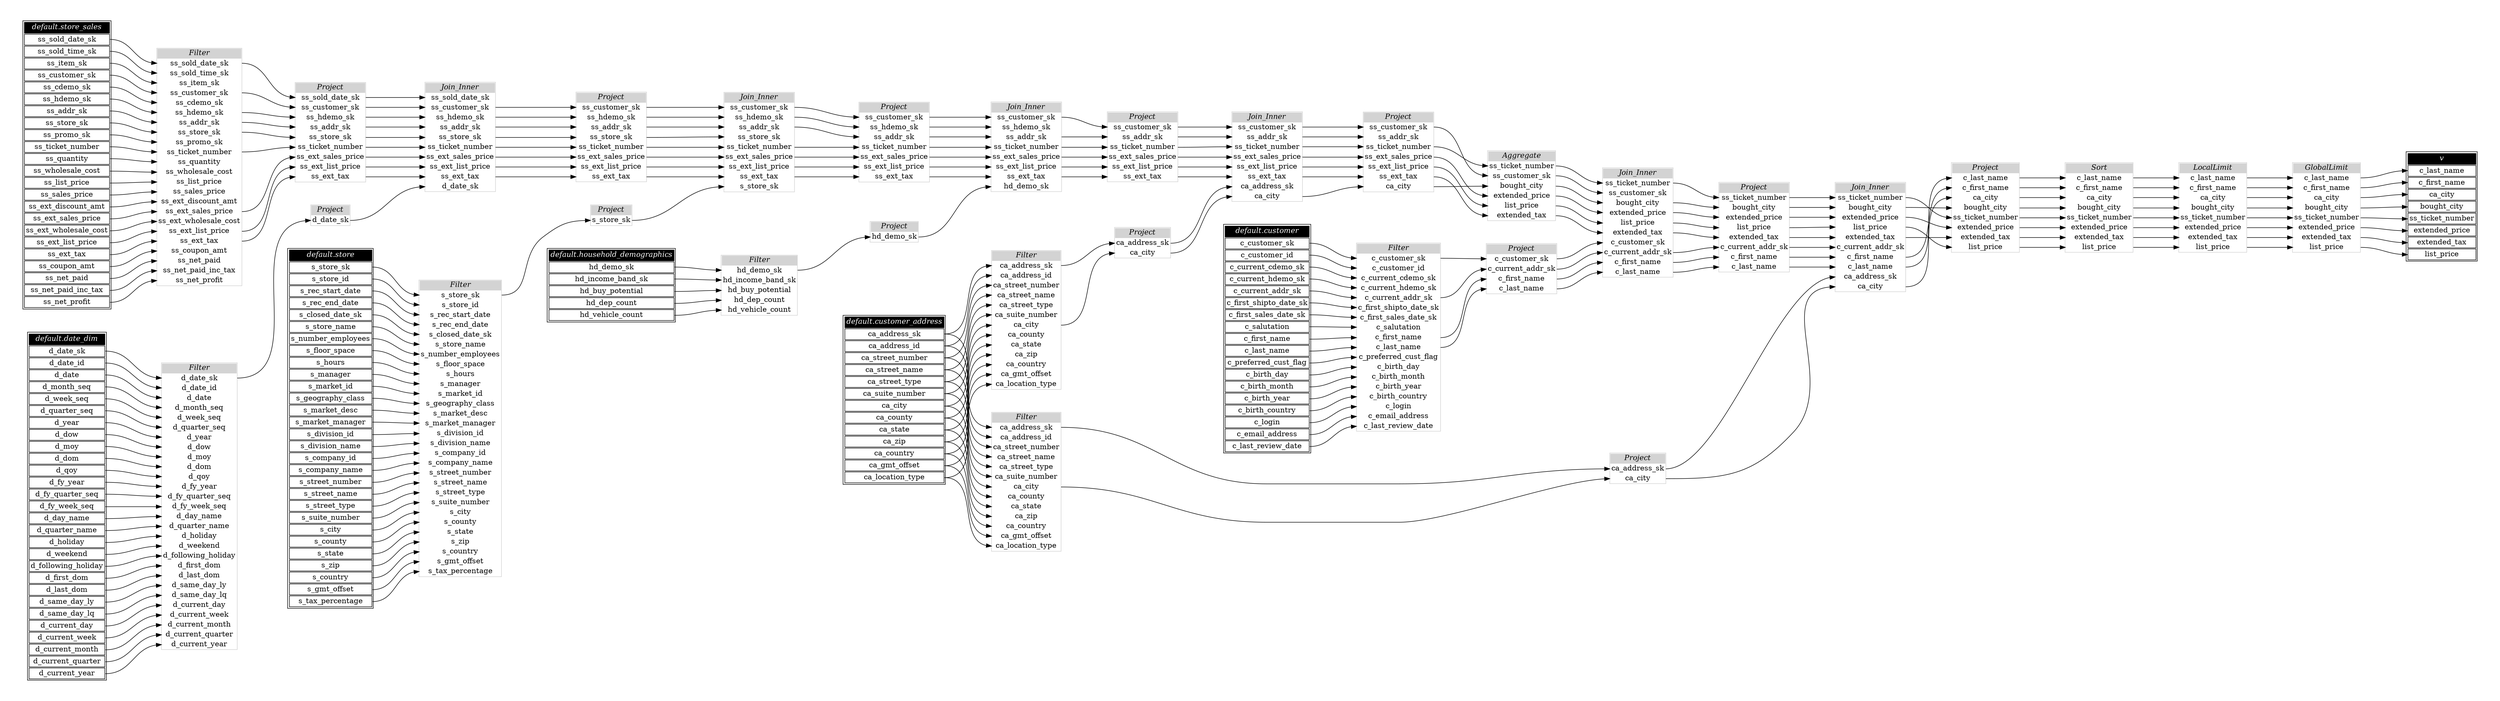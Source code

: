 // Automatically generated by TPCDSFlowTestSuite


digraph {
  graph [pad="0.5" nodesep="0.5" ranksep="1" fontname="Helvetica" rankdir=LR];
  node [shape=plaintext]

  
"Aggregate_4d9ef16" [label=<
<table color="lightgray" border="1" cellborder="0" cellspacing="0">
  <tr><td bgcolor="lightgray" port="nodeName"><i>Aggregate</i></td></tr>
  <tr><td port="0">ss_ticket_number</td></tr>
<tr><td port="1">ss_customer_sk</td></tr>
<tr><td port="2">bought_city</td></tr>
<tr><td port="3">extended_price</td></tr>
<tr><td port="4">list_price</td></tr>
<tr><td port="5">extended_tax</td></tr>
</table>>];
     

"Filter_1a767a4" [label=<
<table color="lightgray" border="1" cellborder="0" cellspacing="0">
  <tr><td bgcolor="lightgray" port="nodeName"><i>Filter</i></td></tr>
  <tr><td port="0">hd_demo_sk</td></tr>
<tr><td port="1">hd_income_band_sk</td></tr>
<tr><td port="2">hd_buy_potential</td></tr>
<tr><td port="3">hd_dep_count</td></tr>
<tr><td port="4">hd_vehicle_count</td></tr>
</table>>];
     

"Filter_1e79b82" [label=<
<table color="lightgray" border="1" cellborder="0" cellspacing="0">
  <tr><td bgcolor="lightgray" port="nodeName"><i>Filter</i></td></tr>
  <tr><td port="0">s_store_sk</td></tr>
<tr><td port="1">s_store_id</td></tr>
<tr><td port="2">s_rec_start_date</td></tr>
<tr><td port="3">s_rec_end_date</td></tr>
<tr><td port="4">s_closed_date_sk</td></tr>
<tr><td port="5">s_store_name</td></tr>
<tr><td port="6">s_number_employees</td></tr>
<tr><td port="7">s_floor_space</td></tr>
<tr><td port="8">s_hours</td></tr>
<tr><td port="9">s_manager</td></tr>
<tr><td port="10">s_market_id</td></tr>
<tr><td port="11">s_geography_class</td></tr>
<tr><td port="12">s_market_desc</td></tr>
<tr><td port="13">s_market_manager</td></tr>
<tr><td port="14">s_division_id</td></tr>
<tr><td port="15">s_division_name</td></tr>
<tr><td port="16">s_company_id</td></tr>
<tr><td port="17">s_company_name</td></tr>
<tr><td port="18">s_street_number</td></tr>
<tr><td port="19">s_street_name</td></tr>
<tr><td port="20">s_street_type</td></tr>
<tr><td port="21">s_suite_number</td></tr>
<tr><td port="22">s_city</td></tr>
<tr><td port="23">s_county</td></tr>
<tr><td port="24">s_state</td></tr>
<tr><td port="25">s_zip</td></tr>
<tr><td port="26">s_country</td></tr>
<tr><td port="27">s_gmt_offset</td></tr>
<tr><td port="28">s_tax_percentage</td></tr>
</table>>];
     

"Filter_5dc7bbc" [label=<
<table color="lightgray" border="1" cellborder="0" cellspacing="0">
  <tr><td bgcolor="lightgray" port="nodeName"><i>Filter</i></td></tr>
  <tr><td port="0">ca_address_sk</td></tr>
<tr><td port="1">ca_address_id</td></tr>
<tr><td port="2">ca_street_number</td></tr>
<tr><td port="3">ca_street_name</td></tr>
<tr><td port="4">ca_street_type</td></tr>
<tr><td port="5">ca_suite_number</td></tr>
<tr><td port="6">ca_city</td></tr>
<tr><td port="7">ca_county</td></tr>
<tr><td port="8">ca_state</td></tr>
<tr><td port="9">ca_zip</td></tr>
<tr><td port="10">ca_country</td></tr>
<tr><td port="11">ca_gmt_offset</td></tr>
<tr><td port="12">ca_location_type</td></tr>
</table>>];
     

"Filter_62e0ada" [label=<
<table color="lightgray" border="1" cellborder="0" cellspacing="0">
  <tr><td bgcolor="lightgray" port="nodeName"><i>Filter</i></td></tr>
  <tr><td port="0">c_customer_sk</td></tr>
<tr><td port="1">c_customer_id</td></tr>
<tr><td port="2">c_current_cdemo_sk</td></tr>
<tr><td port="3">c_current_hdemo_sk</td></tr>
<tr><td port="4">c_current_addr_sk</td></tr>
<tr><td port="5">c_first_shipto_date_sk</td></tr>
<tr><td port="6">c_first_sales_date_sk</td></tr>
<tr><td port="7">c_salutation</td></tr>
<tr><td port="8">c_first_name</td></tr>
<tr><td port="9">c_last_name</td></tr>
<tr><td port="10">c_preferred_cust_flag</td></tr>
<tr><td port="11">c_birth_day</td></tr>
<tr><td port="12">c_birth_month</td></tr>
<tr><td port="13">c_birth_year</td></tr>
<tr><td port="14">c_birth_country</td></tr>
<tr><td port="15">c_login</td></tr>
<tr><td port="16">c_email_address</td></tr>
<tr><td port="17">c_last_review_date</td></tr>
</table>>];
     

"Filter_9c6ae98" [label=<
<table color="lightgray" border="1" cellborder="0" cellspacing="0">
  <tr><td bgcolor="lightgray" port="nodeName"><i>Filter</i></td></tr>
  <tr><td port="0">d_date_sk</td></tr>
<tr><td port="1">d_date_id</td></tr>
<tr><td port="2">d_date</td></tr>
<tr><td port="3">d_month_seq</td></tr>
<tr><td port="4">d_week_seq</td></tr>
<tr><td port="5">d_quarter_seq</td></tr>
<tr><td port="6">d_year</td></tr>
<tr><td port="7">d_dow</td></tr>
<tr><td port="8">d_moy</td></tr>
<tr><td port="9">d_dom</td></tr>
<tr><td port="10">d_qoy</td></tr>
<tr><td port="11">d_fy_year</td></tr>
<tr><td port="12">d_fy_quarter_seq</td></tr>
<tr><td port="13">d_fy_week_seq</td></tr>
<tr><td port="14">d_day_name</td></tr>
<tr><td port="15">d_quarter_name</td></tr>
<tr><td port="16">d_holiday</td></tr>
<tr><td port="17">d_weekend</td></tr>
<tr><td port="18">d_following_holiday</td></tr>
<tr><td port="19">d_first_dom</td></tr>
<tr><td port="20">d_last_dom</td></tr>
<tr><td port="21">d_same_day_ly</td></tr>
<tr><td port="22">d_same_day_lq</td></tr>
<tr><td port="23">d_current_day</td></tr>
<tr><td port="24">d_current_week</td></tr>
<tr><td port="25">d_current_month</td></tr>
<tr><td port="26">d_current_quarter</td></tr>
<tr><td port="27">d_current_year</td></tr>
</table>>];
     

"Filter_a88244c" [label=<
<table color="lightgray" border="1" cellborder="0" cellspacing="0">
  <tr><td bgcolor="lightgray" port="nodeName"><i>Filter</i></td></tr>
  <tr><td port="0">ss_sold_date_sk</td></tr>
<tr><td port="1">ss_sold_time_sk</td></tr>
<tr><td port="2">ss_item_sk</td></tr>
<tr><td port="3">ss_customer_sk</td></tr>
<tr><td port="4">ss_cdemo_sk</td></tr>
<tr><td port="5">ss_hdemo_sk</td></tr>
<tr><td port="6">ss_addr_sk</td></tr>
<tr><td port="7">ss_store_sk</td></tr>
<tr><td port="8">ss_promo_sk</td></tr>
<tr><td port="9">ss_ticket_number</td></tr>
<tr><td port="10">ss_quantity</td></tr>
<tr><td port="11">ss_wholesale_cost</td></tr>
<tr><td port="12">ss_list_price</td></tr>
<tr><td port="13">ss_sales_price</td></tr>
<tr><td port="14">ss_ext_discount_amt</td></tr>
<tr><td port="15">ss_ext_sales_price</td></tr>
<tr><td port="16">ss_ext_wholesale_cost</td></tr>
<tr><td port="17">ss_ext_list_price</td></tr>
<tr><td port="18">ss_ext_tax</td></tr>
<tr><td port="19">ss_coupon_amt</td></tr>
<tr><td port="20">ss_net_paid</td></tr>
<tr><td port="21">ss_net_paid_inc_tax</td></tr>
<tr><td port="22">ss_net_profit</td></tr>
</table>>];
     

"Filter_ca639da" [label=<
<table color="lightgray" border="1" cellborder="0" cellspacing="0">
  <tr><td bgcolor="lightgray" port="nodeName"><i>Filter</i></td></tr>
  <tr><td port="0">ca_address_sk</td></tr>
<tr><td port="1">ca_address_id</td></tr>
<tr><td port="2">ca_street_number</td></tr>
<tr><td port="3">ca_street_name</td></tr>
<tr><td port="4">ca_street_type</td></tr>
<tr><td port="5">ca_suite_number</td></tr>
<tr><td port="6">ca_city</td></tr>
<tr><td port="7">ca_county</td></tr>
<tr><td port="8">ca_state</td></tr>
<tr><td port="9">ca_zip</td></tr>
<tr><td port="10">ca_country</td></tr>
<tr><td port="11">ca_gmt_offset</td></tr>
<tr><td port="12">ca_location_type</td></tr>
</table>>];
     

"GlobalLimit_2c1ba0e" [label=<
<table color="lightgray" border="1" cellborder="0" cellspacing="0">
  <tr><td bgcolor="lightgray" port="nodeName"><i>GlobalLimit</i></td></tr>
  <tr><td port="0">c_last_name</td></tr>
<tr><td port="1">c_first_name</td></tr>
<tr><td port="2">ca_city</td></tr>
<tr><td port="3">bought_city</td></tr>
<tr><td port="4">ss_ticket_number</td></tr>
<tr><td port="5">extended_price</td></tr>
<tr><td port="6">extended_tax</td></tr>
<tr><td port="7">list_price</td></tr>
</table>>];
     

"Join_Inner_0ffb4f8" [label=<
<table color="lightgray" border="1" cellborder="0" cellspacing="0">
  <tr><td bgcolor="lightgray" port="nodeName"><i>Join_Inner</i></td></tr>
  <tr><td port="0">ss_ticket_number</td></tr>
<tr><td port="1">bought_city</td></tr>
<tr><td port="2">extended_price</td></tr>
<tr><td port="3">list_price</td></tr>
<tr><td port="4">extended_tax</td></tr>
<tr><td port="5">c_current_addr_sk</td></tr>
<tr><td port="6">c_first_name</td></tr>
<tr><td port="7">c_last_name</td></tr>
<tr><td port="8">ca_address_sk</td></tr>
<tr><td port="9">ca_city</td></tr>
</table>>];
     

"Join_Inner_344b2bc" [label=<
<table color="lightgray" border="1" cellborder="0" cellspacing="0">
  <tr><td bgcolor="lightgray" port="nodeName"><i>Join_Inner</i></td></tr>
  <tr><td port="0">ss_customer_sk</td></tr>
<tr><td port="1">ss_addr_sk</td></tr>
<tr><td port="2">ss_ticket_number</td></tr>
<tr><td port="3">ss_ext_sales_price</td></tr>
<tr><td port="4">ss_ext_list_price</td></tr>
<tr><td port="5">ss_ext_tax</td></tr>
<tr><td port="6">ca_address_sk</td></tr>
<tr><td port="7">ca_city</td></tr>
</table>>];
     

"Join_Inner_387e008" [label=<
<table color="lightgray" border="1" cellborder="0" cellspacing="0">
  <tr><td bgcolor="lightgray" port="nodeName"><i>Join_Inner</i></td></tr>
  <tr><td port="0">ss_customer_sk</td></tr>
<tr><td port="1">ss_hdemo_sk</td></tr>
<tr><td port="2">ss_addr_sk</td></tr>
<tr><td port="3">ss_store_sk</td></tr>
<tr><td port="4">ss_ticket_number</td></tr>
<tr><td port="5">ss_ext_sales_price</td></tr>
<tr><td port="6">ss_ext_list_price</td></tr>
<tr><td port="7">ss_ext_tax</td></tr>
<tr><td port="8">s_store_sk</td></tr>
</table>>];
     

"Join_Inner_5ade9d6" [label=<
<table color="lightgray" border="1" cellborder="0" cellspacing="0">
  <tr><td bgcolor="lightgray" port="nodeName"><i>Join_Inner</i></td></tr>
  <tr><td port="0">ss_ticket_number</td></tr>
<tr><td port="1">ss_customer_sk</td></tr>
<tr><td port="2">bought_city</td></tr>
<tr><td port="3">extended_price</td></tr>
<tr><td port="4">list_price</td></tr>
<tr><td port="5">extended_tax</td></tr>
<tr><td port="6">c_customer_sk</td></tr>
<tr><td port="7">c_current_addr_sk</td></tr>
<tr><td port="8">c_first_name</td></tr>
<tr><td port="9">c_last_name</td></tr>
</table>>];
     

"Join_Inner_b01357f" [label=<
<table color="lightgray" border="1" cellborder="0" cellspacing="0">
  <tr><td bgcolor="lightgray" port="nodeName"><i>Join_Inner</i></td></tr>
  <tr><td port="0">ss_customer_sk</td></tr>
<tr><td port="1">ss_hdemo_sk</td></tr>
<tr><td port="2">ss_addr_sk</td></tr>
<tr><td port="3">ss_ticket_number</td></tr>
<tr><td port="4">ss_ext_sales_price</td></tr>
<tr><td port="5">ss_ext_list_price</td></tr>
<tr><td port="6">ss_ext_tax</td></tr>
<tr><td port="7">hd_demo_sk</td></tr>
</table>>];
     

"Join_Inner_ef53ea1" [label=<
<table color="lightgray" border="1" cellborder="0" cellspacing="0">
  <tr><td bgcolor="lightgray" port="nodeName"><i>Join_Inner</i></td></tr>
  <tr><td port="0">ss_sold_date_sk</td></tr>
<tr><td port="1">ss_customer_sk</td></tr>
<tr><td port="2">ss_hdemo_sk</td></tr>
<tr><td port="3">ss_addr_sk</td></tr>
<tr><td port="4">ss_store_sk</td></tr>
<tr><td port="5">ss_ticket_number</td></tr>
<tr><td port="6">ss_ext_sales_price</td></tr>
<tr><td port="7">ss_ext_list_price</td></tr>
<tr><td port="8">ss_ext_tax</td></tr>
<tr><td port="9">d_date_sk</td></tr>
</table>>];
     

"LocalLimit_2b5f979" [label=<
<table color="lightgray" border="1" cellborder="0" cellspacing="0">
  <tr><td bgcolor="lightgray" port="nodeName"><i>LocalLimit</i></td></tr>
  <tr><td port="0">c_last_name</td></tr>
<tr><td port="1">c_first_name</td></tr>
<tr><td port="2">ca_city</td></tr>
<tr><td port="3">bought_city</td></tr>
<tr><td port="4">ss_ticket_number</td></tr>
<tr><td port="5">extended_price</td></tr>
<tr><td port="6">extended_tax</td></tr>
<tr><td port="7">list_price</td></tr>
</table>>];
     

"Project_285bb1c" [label=<
<table color="lightgray" border="1" cellborder="0" cellspacing="0">
  <tr><td bgcolor="lightgray" port="nodeName"><i>Project</i></td></tr>
  <tr><td port="0">c_customer_sk</td></tr>
<tr><td port="1">c_current_addr_sk</td></tr>
<tr><td port="2">c_first_name</td></tr>
<tr><td port="3">c_last_name</td></tr>
</table>>];
     

"Project_3e0d9bc" [label=<
<table color="lightgray" border="1" cellborder="0" cellspacing="0">
  <tr><td bgcolor="lightgray" port="nodeName"><i>Project</i></td></tr>
  <tr><td port="0">ca_address_sk</td></tr>
<tr><td port="1">ca_city</td></tr>
</table>>];
     

"Project_579786a" [label=<
<table color="lightgray" border="1" cellborder="0" cellspacing="0">
  <tr><td bgcolor="lightgray" port="nodeName"><i>Project</i></td></tr>
  <tr><td port="0">hd_demo_sk</td></tr>
</table>>];
     

"Project_5d2bdf1" [label=<
<table color="lightgray" border="1" cellborder="0" cellspacing="0">
  <tr><td bgcolor="lightgray" port="nodeName"><i>Project</i></td></tr>
  <tr><td port="0">ss_customer_sk</td></tr>
<tr><td port="1">ss_hdemo_sk</td></tr>
<tr><td port="2">ss_addr_sk</td></tr>
<tr><td port="3">ss_store_sk</td></tr>
<tr><td port="4">ss_ticket_number</td></tr>
<tr><td port="5">ss_ext_sales_price</td></tr>
<tr><td port="6">ss_ext_list_price</td></tr>
<tr><td port="7">ss_ext_tax</td></tr>
</table>>];
     

"Project_650bb69" [label=<
<table color="lightgray" border="1" cellborder="0" cellspacing="0">
  <tr><td bgcolor="lightgray" port="nodeName"><i>Project</i></td></tr>
  <tr><td port="0">ss_customer_sk</td></tr>
<tr><td port="1">ss_addr_sk</td></tr>
<tr><td port="2">ss_ticket_number</td></tr>
<tr><td port="3">ss_ext_sales_price</td></tr>
<tr><td port="4">ss_ext_list_price</td></tr>
<tr><td port="5">ss_ext_tax</td></tr>
</table>>];
     

"Project_69179ba" [label=<
<table color="lightgray" border="1" cellborder="0" cellspacing="0">
  <tr><td bgcolor="lightgray" port="nodeName"><i>Project</i></td></tr>
  <tr><td port="0">ss_customer_sk</td></tr>
<tr><td port="1">ss_hdemo_sk</td></tr>
<tr><td port="2">ss_addr_sk</td></tr>
<tr><td port="3">ss_ticket_number</td></tr>
<tr><td port="4">ss_ext_sales_price</td></tr>
<tr><td port="5">ss_ext_list_price</td></tr>
<tr><td port="6">ss_ext_tax</td></tr>
</table>>];
     

"Project_753354a" [label=<
<table color="lightgray" border="1" cellborder="0" cellspacing="0">
  <tr><td bgcolor="lightgray" port="nodeName"><i>Project</i></td></tr>
  <tr><td port="0">c_last_name</td></tr>
<tr><td port="1">c_first_name</td></tr>
<tr><td port="2">ca_city</td></tr>
<tr><td port="3">bought_city</td></tr>
<tr><td port="4">ss_ticket_number</td></tr>
<tr><td port="5">extended_price</td></tr>
<tr><td port="6">extended_tax</td></tr>
<tr><td port="7">list_price</td></tr>
</table>>];
     

"Project_7ca61d6" [label=<
<table color="lightgray" border="1" cellborder="0" cellspacing="0">
  <tr><td bgcolor="lightgray" port="nodeName"><i>Project</i></td></tr>
  <tr><td port="0">ca_address_sk</td></tr>
<tr><td port="1">ca_city</td></tr>
</table>>];
     

"Project_80d6103" [label=<
<table color="lightgray" border="1" cellborder="0" cellspacing="0">
  <tr><td bgcolor="lightgray" port="nodeName"><i>Project</i></td></tr>
  <tr><td port="0">ss_ticket_number</td></tr>
<tr><td port="1">bought_city</td></tr>
<tr><td port="2">extended_price</td></tr>
<tr><td port="3">list_price</td></tr>
<tr><td port="4">extended_tax</td></tr>
<tr><td port="5">c_current_addr_sk</td></tr>
<tr><td port="6">c_first_name</td></tr>
<tr><td port="7">c_last_name</td></tr>
</table>>];
     

"Project_8c21656" [label=<
<table color="lightgray" border="1" cellborder="0" cellspacing="0">
  <tr><td bgcolor="lightgray" port="nodeName"><i>Project</i></td></tr>
  <tr><td port="0">s_store_sk</td></tr>
</table>>];
     

"Project_b6ee7d6" [label=<
<table color="lightgray" border="1" cellborder="0" cellspacing="0">
  <tr><td bgcolor="lightgray" port="nodeName"><i>Project</i></td></tr>
  <tr><td port="0">ss_sold_date_sk</td></tr>
<tr><td port="1">ss_customer_sk</td></tr>
<tr><td port="2">ss_hdemo_sk</td></tr>
<tr><td port="3">ss_addr_sk</td></tr>
<tr><td port="4">ss_store_sk</td></tr>
<tr><td port="5">ss_ticket_number</td></tr>
<tr><td port="6">ss_ext_sales_price</td></tr>
<tr><td port="7">ss_ext_list_price</td></tr>
<tr><td port="8">ss_ext_tax</td></tr>
</table>>];
     

"Project_ced3cb3" [label=<
<table color="lightgray" border="1" cellborder="0" cellspacing="0">
  <tr><td bgcolor="lightgray" port="nodeName"><i>Project</i></td></tr>
  <tr><td port="0">d_date_sk</td></tr>
</table>>];
     

"Project_f4e63ff" [label=<
<table color="lightgray" border="1" cellborder="0" cellspacing="0">
  <tr><td bgcolor="lightgray" port="nodeName"><i>Project</i></td></tr>
  <tr><td port="0">ss_customer_sk</td></tr>
<tr><td port="1">ss_addr_sk</td></tr>
<tr><td port="2">ss_ticket_number</td></tr>
<tr><td port="3">ss_ext_sales_price</td></tr>
<tr><td port="4">ss_ext_list_price</td></tr>
<tr><td port="5">ss_ext_tax</td></tr>
<tr><td port="6">ca_city</td></tr>
</table>>];
     

"Sort_154e544" [label=<
<table color="lightgray" border="1" cellborder="0" cellspacing="0">
  <tr><td bgcolor="lightgray" port="nodeName"><i>Sort</i></td></tr>
  <tr><td port="0">c_last_name</td></tr>
<tr><td port="1">c_first_name</td></tr>
<tr><td port="2">ca_city</td></tr>
<tr><td port="3">bought_city</td></tr>
<tr><td port="4">ss_ticket_number</td></tr>
<tr><td port="5">extended_price</td></tr>
<tr><td port="6">extended_tax</td></tr>
<tr><td port="7">list_price</td></tr>
</table>>];
     

"default.customer" [color="black" label=<
<table>
  <tr><td bgcolor="black" port="nodeName"><i><font color="white">default.customer</font></i></td></tr>
  <tr><td port="0">c_customer_sk</td></tr>
<tr><td port="1">c_customer_id</td></tr>
<tr><td port="2">c_current_cdemo_sk</td></tr>
<tr><td port="3">c_current_hdemo_sk</td></tr>
<tr><td port="4">c_current_addr_sk</td></tr>
<tr><td port="5">c_first_shipto_date_sk</td></tr>
<tr><td port="6">c_first_sales_date_sk</td></tr>
<tr><td port="7">c_salutation</td></tr>
<tr><td port="8">c_first_name</td></tr>
<tr><td port="9">c_last_name</td></tr>
<tr><td port="10">c_preferred_cust_flag</td></tr>
<tr><td port="11">c_birth_day</td></tr>
<tr><td port="12">c_birth_month</td></tr>
<tr><td port="13">c_birth_year</td></tr>
<tr><td port="14">c_birth_country</td></tr>
<tr><td port="15">c_login</td></tr>
<tr><td port="16">c_email_address</td></tr>
<tr><td port="17">c_last_review_date</td></tr>
</table>>];
     

"default.customer_address" [color="black" label=<
<table>
  <tr><td bgcolor="black" port="nodeName"><i><font color="white">default.customer_address</font></i></td></tr>
  <tr><td port="0">ca_address_sk</td></tr>
<tr><td port="1">ca_address_id</td></tr>
<tr><td port="2">ca_street_number</td></tr>
<tr><td port="3">ca_street_name</td></tr>
<tr><td port="4">ca_street_type</td></tr>
<tr><td port="5">ca_suite_number</td></tr>
<tr><td port="6">ca_city</td></tr>
<tr><td port="7">ca_county</td></tr>
<tr><td port="8">ca_state</td></tr>
<tr><td port="9">ca_zip</td></tr>
<tr><td port="10">ca_country</td></tr>
<tr><td port="11">ca_gmt_offset</td></tr>
<tr><td port="12">ca_location_type</td></tr>
</table>>];
     

"default.date_dim" [color="black" label=<
<table>
  <tr><td bgcolor="black" port="nodeName"><i><font color="white">default.date_dim</font></i></td></tr>
  <tr><td port="0">d_date_sk</td></tr>
<tr><td port="1">d_date_id</td></tr>
<tr><td port="2">d_date</td></tr>
<tr><td port="3">d_month_seq</td></tr>
<tr><td port="4">d_week_seq</td></tr>
<tr><td port="5">d_quarter_seq</td></tr>
<tr><td port="6">d_year</td></tr>
<tr><td port="7">d_dow</td></tr>
<tr><td port="8">d_moy</td></tr>
<tr><td port="9">d_dom</td></tr>
<tr><td port="10">d_qoy</td></tr>
<tr><td port="11">d_fy_year</td></tr>
<tr><td port="12">d_fy_quarter_seq</td></tr>
<tr><td port="13">d_fy_week_seq</td></tr>
<tr><td port="14">d_day_name</td></tr>
<tr><td port="15">d_quarter_name</td></tr>
<tr><td port="16">d_holiday</td></tr>
<tr><td port="17">d_weekend</td></tr>
<tr><td port="18">d_following_holiday</td></tr>
<tr><td port="19">d_first_dom</td></tr>
<tr><td port="20">d_last_dom</td></tr>
<tr><td port="21">d_same_day_ly</td></tr>
<tr><td port="22">d_same_day_lq</td></tr>
<tr><td port="23">d_current_day</td></tr>
<tr><td port="24">d_current_week</td></tr>
<tr><td port="25">d_current_month</td></tr>
<tr><td port="26">d_current_quarter</td></tr>
<tr><td port="27">d_current_year</td></tr>
</table>>];
     

"default.household_demographics" [color="black" label=<
<table>
  <tr><td bgcolor="black" port="nodeName"><i><font color="white">default.household_demographics</font></i></td></tr>
  <tr><td port="0">hd_demo_sk</td></tr>
<tr><td port="1">hd_income_band_sk</td></tr>
<tr><td port="2">hd_buy_potential</td></tr>
<tr><td port="3">hd_dep_count</td></tr>
<tr><td port="4">hd_vehicle_count</td></tr>
</table>>];
     

"default.store" [color="black" label=<
<table>
  <tr><td bgcolor="black" port="nodeName"><i><font color="white">default.store</font></i></td></tr>
  <tr><td port="0">s_store_sk</td></tr>
<tr><td port="1">s_store_id</td></tr>
<tr><td port="2">s_rec_start_date</td></tr>
<tr><td port="3">s_rec_end_date</td></tr>
<tr><td port="4">s_closed_date_sk</td></tr>
<tr><td port="5">s_store_name</td></tr>
<tr><td port="6">s_number_employees</td></tr>
<tr><td port="7">s_floor_space</td></tr>
<tr><td port="8">s_hours</td></tr>
<tr><td port="9">s_manager</td></tr>
<tr><td port="10">s_market_id</td></tr>
<tr><td port="11">s_geography_class</td></tr>
<tr><td port="12">s_market_desc</td></tr>
<tr><td port="13">s_market_manager</td></tr>
<tr><td port="14">s_division_id</td></tr>
<tr><td port="15">s_division_name</td></tr>
<tr><td port="16">s_company_id</td></tr>
<tr><td port="17">s_company_name</td></tr>
<tr><td port="18">s_street_number</td></tr>
<tr><td port="19">s_street_name</td></tr>
<tr><td port="20">s_street_type</td></tr>
<tr><td port="21">s_suite_number</td></tr>
<tr><td port="22">s_city</td></tr>
<tr><td port="23">s_county</td></tr>
<tr><td port="24">s_state</td></tr>
<tr><td port="25">s_zip</td></tr>
<tr><td port="26">s_country</td></tr>
<tr><td port="27">s_gmt_offset</td></tr>
<tr><td port="28">s_tax_percentage</td></tr>
</table>>];
     

"default.store_sales" [color="black" label=<
<table>
  <tr><td bgcolor="black" port="nodeName"><i><font color="white">default.store_sales</font></i></td></tr>
  <tr><td port="0">ss_sold_date_sk</td></tr>
<tr><td port="1">ss_sold_time_sk</td></tr>
<tr><td port="2">ss_item_sk</td></tr>
<tr><td port="3">ss_customer_sk</td></tr>
<tr><td port="4">ss_cdemo_sk</td></tr>
<tr><td port="5">ss_hdemo_sk</td></tr>
<tr><td port="6">ss_addr_sk</td></tr>
<tr><td port="7">ss_store_sk</td></tr>
<tr><td port="8">ss_promo_sk</td></tr>
<tr><td port="9">ss_ticket_number</td></tr>
<tr><td port="10">ss_quantity</td></tr>
<tr><td port="11">ss_wholesale_cost</td></tr>
<tr><td port="12">ss_list_price</td></tr>
<tr><td port="13">ss_sales_price</td></tr>
<tr><td port="14">ss_ext_discount_amt</td></tr>
<tr><td port="15">ss_ext_sales_price</td></tr>
<tr><td port="16">ss_ext_wholesale_cost</td></tr>
<tr><td port="17">ss_ext_list_price</td></tr>
<tr><td port="18">ss_ext_tax</td></tr>
<tr><td port="19">ss_coupon_amt</td></tr>
<tr><td port="20">ss_net_paid</td></tr>
<tr><td port="21">ss_net_paid_inc_tax</td></tr>
<tr><td port="22">ss_net_profit</td></tr>
</table>>];
     

"v" [color="black" label=<
<table>
  <tr><td bgcolor="black" port="nodeName"><i><font color="white">v</font></i></td></tr>
  <tr><td port="0">c_last_name</td></tr>
<tr><td port="1">c_first_name</td></tr>
<tr><td port="2">ca_city</td></tr>
<tr><td port="3">bought_city</td></tr>
<tr><td port="4">ss_ticket_number</td></tr>
<tr><td port="5">extended_price</td></tr>
<tr><td port="6">extended_tax</td></tr>
<tr><td port="7">list_price</td></tr>
</table>>];
     
  "Aggregate_4d9ef16":0 -> "Join_Inner_5ade9d6":0;
"Aggregate_4d9ef16":1 -> "Join_Inner_5ade9d6":1;
"Aggregate_4d9ef16":2 -> "Join_Inner_5ade9d6":2;
"Aggregate_4d9ef16":3 -> "Join_Inner_5ade9d6":3;
"Aggregate_4d9ef16":4 -> "Join_Inner_5ade9d6":4;
"Aggregate_4d9ef16":5 -> "Join_Inner_5ade9d6":5;
"Filter_1a767a4":0 -> "Project_579786a":0;
"Filter_1e79b82":0 -> "Project_8c21656":0;
"Filter_5dc7bbc":0 -> "Project_3e0d9bc":0;
"Filter_5dc7bbc":6 -> "Project_3e0d9bc":1;
"Filter_62e0ada":0 -> "Project_285bb1c":0;
"Filter_62e0ada":4 -> "Project_285bb1c":1;
"Filter_62e0ada":8 -> "Project_285bb1c":2;
"Filter_62e0ada":9 -> "Project_285bb1c":3;
"Filter_9c6ae98":0 -> "Project_ced3cb3":0;
"Filter_a88244c":0 -> "Project_b6ee7d6":0;
"Filter_a88244c":15 -> "Project_b6ee7d6":6;
"Filter_a88244c":17 -> "Project_b6ee7d6":7;
"Filter_a88244c":18 -> "Project_b6ee7d6":8;
"Filter_a88244c":3 -> "Project_b6ee7d6":1;
"Filter_a88244c":5 -> "Project_b6ee7d6":2;
"Filter_a88244c":6 -> "Project_b6ee7d6":3;
"Filter_a88244c":7 -> "Project_b6ee7d6":4;
"Filter_a88244c":9 -> "Project_b6ee7d6":5;
"Filter_ca639da":0 -> "Project_7ca61d6":0;
"Filter_ca639da":6 -> "Project_7ca61d6":1;
"GlobalLimit_2c1ba0e":0 -> "v":0;
"GlobalLimit_2c1ba0e":1 -> "v":1;
"GlobalLimit_2c1ba0e":2 -> "v":2;
"GlobalLimit_2c1ba0e":3 -> "v":3;
"GlobalLimit_2c1ba0e":4 -> "v":4;
"GlobalLimit_2c1ba0e":5 -> "v":5;
"GlobalLimit_2c1ba0e":6 -> "v":6;
"GlobalLimit_2c1ba0e":7 -> "v":7;
"Join_Inner_0ffb4f8":0 -> "Project_753354a":4;
"Join_Inner_0ffb4f8":1 -> "Project_753354a":3;
"Join_Inner_0ffb4f8":2 -> "Project_753354a":5;
"Join_Inner_0ffb4f8":3 -> "Project_753354a":7;
"Join_Inner_0ffb4f8":4 -> "Project_753354a":6;
"Join_Inner_0ffb4f8":6 -> "Project_753354a":1;
"Join_Inner_0ffb4f8":7 -> "Project_753354a":0;
"Join_Inner_0ffb4f8":9 -> "Project_753354a":2;
"Join_Inner_344b2bc":0 -> "Project_f4e63ff":0;
"Join_Inner_344b2bc":1 -> "Project_f4e63ff":1;
"Join_Inner_344b2bc":2 -> "Project_f4e63ff":2;
"Join_Inner_344b2bc":3 -> "Project_f4e63ff":3;
"Join_Inner_344b2bc":4 -> "Project_f4e63ff":4;
"Join_Inner_344b2bc":5 -> "Project_f4e63ff":5;
"Join_Inner_344b2bc":7 -> "Project_f4e63ff":6;
"Join_Inner_387e008":0 -> "Project_69179ba":0;
"Join_Inner_387e008":1 -> "Project_69179ba":1;
"Join_Inner_387e008":2 -> "Project_69179ba":2;
"Join_Inner_387e008":4 -> "Project_69179ba":3;
"Join_Inner_387e008":5 -> "Project_69179ba":4;
"Join_Inner_387e008":6 -> "Project_69179ba":5;
"Join_Inner_387e008":7 -> "Project_69179ba":6;
"Join_Inner_5ade9d6":0 -> "Project_80d6103":0;
"Join_Inner_5ade9d6":2 -> "Project_80d6103":1;
"Join_Inner_5ade9d6":3 -> "Project_80d6103":2;
"Join_Inner_5ade9d6":4 -> "Project_80d6103":3;
"Join_Inner_5ade9d6":5 -> "Project_80d6103":4;
"Join_Inner_5ade9d6":7 -> "Project_80d6103":5;
"Join_Inner_5ade9d6":8 -> "Project_80d6103":6;
"Join_Inner_5ade9d6":9 -> "Project_80d6103":7;
"Join_Inner_b01357f":0 -> "Project_650bb69":0;
"Join_Inner_b01357f":2 -> "Project_650bb69":1;
"Join_Inner_b01357f":3 -> "Project_650bb69":2;
"Join_Inner_b01357f":4 -> "Project_650bb69":3;
"Join_Inner_b01357f":5 -> "Project_650bb69":4;
"Join_Inner_b01357f":6 -> "Project_650bb69":5;
"Join_Inner_ef53ea1":1 -> "Project_5d2bdf1":0;
"Join_Inner_ef53ea1":2 -> "Project_5d2bdf1":1;
"Join_Inner_ef53ea1":3 -> "Project_5d2bdf1":2;
"Join_Inner_ef53ea1":4 -> "Project_5d2bdf1":3;
"Join_Inner_ef53ea1":5 -> "Project_5d2bdf1":4;
"Join_Inner_ef53ea1":6 -> "Project_5d2bdf1":5;
"Join_Inner_ef53ea1":7 -> "Project_5d2bdf1":6;
"Join_Inner_ef53ea1":8 -> "Project_5d2bdf1":7;
"LocalLimit_2b5f979":0 -> "GlobalLimit_2c1ba0e":0;
"LocalLimit_2b5f979":1 -> "GlobalLimit_2c1ba0e":1;
"LocalLimit_2b5f979":2 -> "GlobalLimit_2c1ba0e":2;
"LocalLimit_2b5f979":3 -> "GlobalLimit_2c1ba0e":3;
"LocalLimit_2b5f979":4 -> "GlobalLimit_2c1ba0e":4;
"LocalLimit_2b5f979":5 -> "GlobalLimit_2c1ba0e":5;
"LocalLimit_2b5f979":6 -> "GlobalLimit_2c1ba0e":6;
"LocalLimit_2b5f979":7 -> "GlobalLimit_2c1ba0e":7;
"Project_285bb1c":0 -> "Join_Inner_5ade9d6":6;
"Project_285bb1c":1 -> "Join_Inner_5ade9d6":7;
"Project_285bb1c":2 -> "Join_Inner_5ade9d6":8;
"Project_285bb1c":3 -> "Join_Inner_5ade9d6":9;
"Project_3e0d9bc":0 -> "Join_Inner_344b2bc":6;
"Project_3e0d9bc":1 -> "Join_Inner_344b2bc":7;
"Project_579786a":0 -> "Join_Inner_b01357f":7;
"Project_5d2bdf1":0 -> "Join_Inner_387e008":0;
"Project_5d2bdf1":1 -> "Join_Inner_387e008":1;
"Project_5d2bdf1":2 -> "Join_Inner_387e008":2;
"Project_5d2bdf1":3 -> "Join_Inner_387e008":3;
"Project_5d2bdf1":4 -> "Join_Inner_387e008":4;
"Project_5d2bdf1":5 -> "Join_Inner_387e008":5;
"Project_5d2bdf1":6 -> "Join_Inner_387e008":6;
"Project_5d2bdf1":7 -> "Join_Inner_387e008":7;
"Project_650bb69":0 -> "Join_Inner_344b2bc":0;
"Project_650bb69":1 -> "Join_Inner_344b2bc":1;
"Project_650bb69":2 -> "Join_Inner_344b2bc":2;
"Project_650bb69":3 -> "Join_Inner_344b2bc":3;
"Project_650bb69":4 -> "Join_Inner_344b2bc":4;
"Project_650bb69":5 -> "Join_Inner_344b2bc":5;
"Project_69179ba":0 -> "Join_Inner_b01357f":0;
"Project_69179ba":1 -> "Join_Inner_b01357f":1;
"Project_69179ba":2 -> "Join_Inner_b01357f":2;
"Project_69179ba":3 -> "Join_Inner_b01357f":3;
"Project_69179ba":4 -> "Join_Inner_b01357f":4;
"Project_69179ba":5 -> "Join_Inner_b01357f":5;
"Project_69179ba":6 -> "Join_Inner_b01357f":6;
"Project_753354a":0 -> "Sort_154e544":0;
"Project_753354a":1 -> "Sort_154e544":1;
"Project_753354a":2 -> "Sort_154e544":2;
"Project_753354a":3 -> "Sort_154e544":3;
"Project_753354a":4 -> "Sort_154e544":4;
"Project_753354a":5 -> "Sort_154e544":5;
"Project_753354a":6 -> "Sort_154e544":6;
"Project_753354a":7 -> "Sort_154e544":7;
"Project_7ca61d6":0 -> "Join_Inner_0ffb4f8":8;
"Project_7ca61d6":1 -> "Join_Inner_0ffb4f8":9;
"Project_80d6103":0 -> "Join_Inner_0ffb4f8":0;
"Project_80d6103":1 -> "Join_Inner_0ffb4f8":1;
"Project_80d6103":2 -> "Join_Inner_0ffb4f8":2;
"Project_80d6103":3 -> "Join_Inner_0ffb4f8":3;
"Project_80d6103":4 -> "Join_Inner_0ffb4f8":4;
"Project_80d6103":5 -> "Join_Inner_0ffb4f8":5;
"Project_80d6103":6 -> "Join_Inner_0ffb4f8":6;
"Project_80d6103":7 -> "Join_Inner_0ffb4f8":7;
"Project_8c21656":0 -> "Join_Inner_387e008":8;
"Project_b6ee7d6":0 -> "Join_Inner_ef53ea1":0;
"Project_b6ee7d6":1 -> "Join_Inner_ef53ea1":1;
"Project_b6ee7d6":2 -> "Join_Inner_ef53ea1":2;
"Project_b6ee7d6":3 -> "Join_Inner_ef53ea1":3;
"Project_b6ee7d6":4 -> "Join_Inner_ef53ea1":4;
"Project_b6ee7d6":5 -> "Join_Inner_ef53ea1":5;
"Project_b6ee7d6":6 -> "Join_Inner_ef53ea1":6;
"Project_b6ee7d6":7 -> "Join_Inner_ef53ea1":7;
"Project_b6ee7d6":8 -> "Join_Inner_ef53ea1":8;
"Project_ced3cb3":0 -> "Join_Inner_ef53ea1":9;
"Project_f4e63ff":0 -> "Aggregate_4d9ef16":1;
"Project_f4e63ff":2 -> "Aggregate_4d9ef16":0;
"Project_f4e63ff":3 -> "Aggregate_4d9ef16":3;
"Project_f4e63ff":4 -> "Aggregate_4d9ef16":4;
"Project_f4e63ff":5 -> "Aggregate_4d9ef16":5;
"Project_f4e63ff":6 -> "Aggregate_4d9ef16":2;
"Sort_154e544":0 -> "LocalLimit_2b5f979":0;
"Sort_154e544":1 -> "LocalLimit_2b5f979":1;
"Sort_154e544":2 -> "LocalLimit_2b5f979":2;
"Sort_154e544":3 -> "LocalLimit_2b5f979":3;
"Sort_154e544":4 -> "LocalLimit_2b5f979":4;
"Sort_154e544":5 -> "LocalLimit_2b5f979":5;
"Sort_154e544":6 -> "LocalLimit_2b5f979":6;
"Sort_154e544":7 -> "LocalLimit_2b5f979":7;
"default.customer":0 -> "Filter_62e0ada":0;
"default.customer":1 -> "Filter_62e0ada":1;
"default.customer":10 -> "Filter_62e0ada":10;
"default.customer":11 -> "Filter_62e0ada":11;
"default.customer":12 -> "Filter_62e0ada":12;
"default.customer":13 -> "Filter_62e0ada":13;
"default.customer":14 -> "Filter_62e0ada":14;
"default.customer":15 -> "Filter_62e0ada":15;
"default.customer":16 -> "Filter_62e0ada":16;
"default.customer":17 -> "Filter_62e0ada":17;
"default.customer":2 -> "Filter_62e0ada":2;
"default.customer":3 -> "Filter_62e0ada":3;
"default.customer":4 -> "Filter_62e0ada":4;
"default.customer":5 -> "Filter_62e0ada":5;
"default.customer":6 -> "Filter_62e0ada":6;
"default.customer":7 -> "Filter_62e0ada":7;
"default.customer":8 -> "Filter_62e0ada":8;
"default.customer":9 -> "Filter_62e0ada":9;
"default.customer_address":0 -> "Filter_5dc7bbc":0;
"default.customer_address":0 -> "Filter_ca639da":0;
"default.customer_address":1 -> "Filter_5dc7bbc":1;
"default.customer_address":1 -> "Filter_ca639da":1;
"default.customer_address":10 -> "Filter_5dc7bbc":10;
"default.customer_address":10 -> "Filter_ca639da":10;
"default.customer_address":11 -> "Filter_5dc7bbc":11;
"default.customer_address":11 -> "Filter_ca639da":11;
"default.customer_address":12 -> "Filter_5dc7bbc":12;
"default.customer_address":12 -> "Filter_ca639da":12;
"default.customer_address":2 -> "Filter_5dc7bbc":2;
"default.customer_address":2 -> "Filter_ca639da":2;
"default.customer_address":3 -> "Filter_5dc7bbc":3;
"default.customer_address":3 -> "Filter_ca639da":3;
"default.customer_address":4 -> "Filter_5dc7bbc":4;
"default.customer_address":4 -> "Filter_ca639da":4;
"default.customer_address":5 -> "Filter_5dc7bbc":5;
"default.customer_address":5 -> "Filter_ca639da":5;
"default.customer_address":6 -> "Filter_5dc7bbc":6;
"default.customer_address":6 -> "Filter_ca639da":6;
"default.customer_address":7 -> "Filter_5dc7bbc":7;
"default.customer_address":7 -> "Filter_ca639da":7;
"default.customer_address":8 -> "Filter_5dc7bbc":8;
"default.customer_address":8 -> "Filter_ca639da":8;
"default.customer_address":9 -> "Filter_5dc7bbc":9;
"default.customer_address":9 -> "Filter_ca639da":9;
"default.date_dim":0 -> "Filter_9c6ae98":0;
"default.date_dim":1 -> "Filter_9c6ae98":1;
"default.date_dim":10 -> "Filter_9c6ae98":10;
"default.date_dim":11 -> "Filter_9c6ae98":11;
"default.date_dim":12 -> "Filter_9c6ae98":12;
"default.date_dim":13 -> "Filter_9c6ae98":13;
"default.date_dim":14 -> "Filter_9c6ae98":14;
"default.date_dim":15 -> "Filter_9c6ae98":15;
"default.date_dim":16 -> "Filter_9c6ae98":16;
"default.date_dim":17 -> "Filter_9c6ae98":17;
"default.date_dim":18 -> "Filter_9c6ae98":18;
"default.date_dim":19 -> "Filter_9c6ae98":19;
"default.date_dim":2 -> "Filter_9c6ae98":2;
"default.date_dim":20 -> "Filter_9c6ae98":20;
"default.date_dim":21 -> "Filter_9c6ae98":21;
"default.date_dim":22 -> "Filter_9c6ae98":22;
"default.date_dim":23 -> "Filter_9c6ae98":23;
"default.date_dim":24 -> "Filter_9c6ae98":24;
"default.date_dim":25 -> "Filter_9c6ae98":25;
"default.date_dim":26 -> "Filter_9c6ae98":26;
"default.date_dim":27 -> "Filter_9c6ae98":27;
"default.date_dim":3 -> "Filter_9c6ae98":3;
"default.date_dim":4 -> "Filter_9c6ae98":4;
"default.date_dim":5 -> "Filter_9c6ae98":5;
"default.date_dim":6 -> "Filter_9c6ae98":6;
"default.date_dim":7 -> "Filter_9c6ae98":7;
"default.date_dim":8 -> "Filter_9c6ae98":8;
"default.date_dim":9 -> "Filter_9c6ae98":9;
"default.household_demographics":0 -> "Filter_1a767a4":0;
"default.household_demographics":1 -> "Filter_1a767a4":1;
"default.household_demographics":2 -> "Filter_1a767a4":2;
"default.household_demographics":3 -> "Filter_1a767a4":3;
"default.household_demographics":4 -> "Filter_1a767a4":4;
"default.store":0 -> "Filter_1e79b82":0;
"default.store":1 -> "Filter_1e79b82":1;
"default.store":10 -> "Filter_1e79b82":10;
"default.store":11 -> "Filter_1e79b82":11;
"default.store":12 -> "Filter_1e79b82":12;
"default.store":13 -> "Filter_1e79b82":13;
"default.store":14 -> "Filter_1e79b82":14;
"default.store":15 -> "Filter_1e79b82":15;
"default.store":16 -> "Filter_1e79b82":16;
"default.store":17 -> "Filter_1e79b82":17;
"default.store":18 -> "Filter_1e79b82":18;
"default.store":19 -> "Filter_1e79b82":19;
"default.store":2 -> "Filter_1e79b82":2;
"default.store":20 -> "Filter_1e79b82":20;
"default.store":21 -> "Filter_1e79b82":21;
"default.store":22 -> "Filter_1e79b82":22;
"default.store":23 -> "Filter_1e79b82":23;
"default.store":24 -> "Filter_1e79b82":24;
"default.store":25 -> "Filter_1e79b82":25;
"default.store":26 -> "Filter_1e79b82":26;
"default.store":27 -> "Filter_1e79b82":27;
"default.store":28 -> "Filter_1e79b82":28;
"default.store":3 -> "Filter_1e79b82":3;
"default.store":4 -> "Filter_1e79b82":4;
"default.store":5 -> "Filter_1e79b82":5;
"default.store":6 -> "Filter_1e79b82":6;
"default.store":7 -> "Filter_1e79b82":7;
"default.store":8 -> "Filter_1e79b82":8;
"default.store":9 -> "Filter_1e79b82":9;
"default.store_sales":0 -> "Filter_a88244c":0;
"default.store_sales":1 -> "Filter_a88244c":1;
"default.store_sales":10 -> "Filter_a88244c":10;
"default.store_sales":11 -> "Filter_a88244c":11;
"default.store_sales":12 -> "Filter_a88244c":12;
"default.store_sales":13 -> "Filter_a88244c":13;
"default.store_sales":14 -> "Filter_a88244c":14;
"default.store_sales":15 -> "Filter_a88244c":15;
"default.store_sales":16 -> "Filter_a88244c":16;
"default.store_sales":17 -> "Filter_a88244c":17;
"default.store_sales":18 -> "Filter_a88244c":18;
"default.store_sales":19 -> "Filter_a88244c":19;
"default.store_sales":2 -> "Filter_a88244c":2;
"default.store_sales":20 -> "Filter_a88244c":20;
"default.store_sales":21 -> "Filter_a88244c":21;
"default.store_sales":22 -> "Filter_a88244c":22;
"default.store_sales":3 -> "Filter_a88244c":3;
"default.store_sales":4 -> "Filter_a88244c":4;
"default.store_sales":5 -> "Filter_a88244c":5;
"default.store_sales":6 -> "Filter_a88244c":6;
"default.store_sales":7 -> "Filter_a88244c":7;
"default.store_sales":8 -> "Filter_a88244c":8;
"default.store_sales":9 -> "Filter_a88244c":9;
}
       